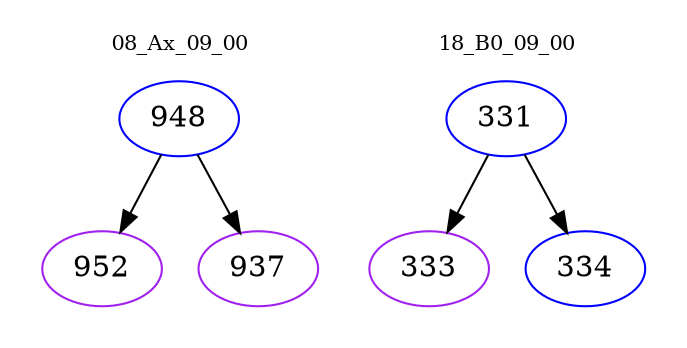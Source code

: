 digraph{
subgraph cluster_0 {
color = white
label = "08_Ax_09_00";
fontsize=10;
T0_948 [label="948", color="blue"]
T0_948 -> T0_952 [color="black"]
T0_952 [label="952", color="purple"]
T0_948 -> T0_937 [color="black"]
T0_937 [label="937", color="purple"]
}
subgraph cluster_1 {
color = white
label = "18_B0_09_00";
fontsize=10;
T1_331 [label="331", color="blue"]
T1_331 -> T1_333 [color="black"]
T1_333 [label="333", color="purple"]
T1_331 -> T1_334 [color="black"]
T1_334 [label="334", color="blue"]
}
}
